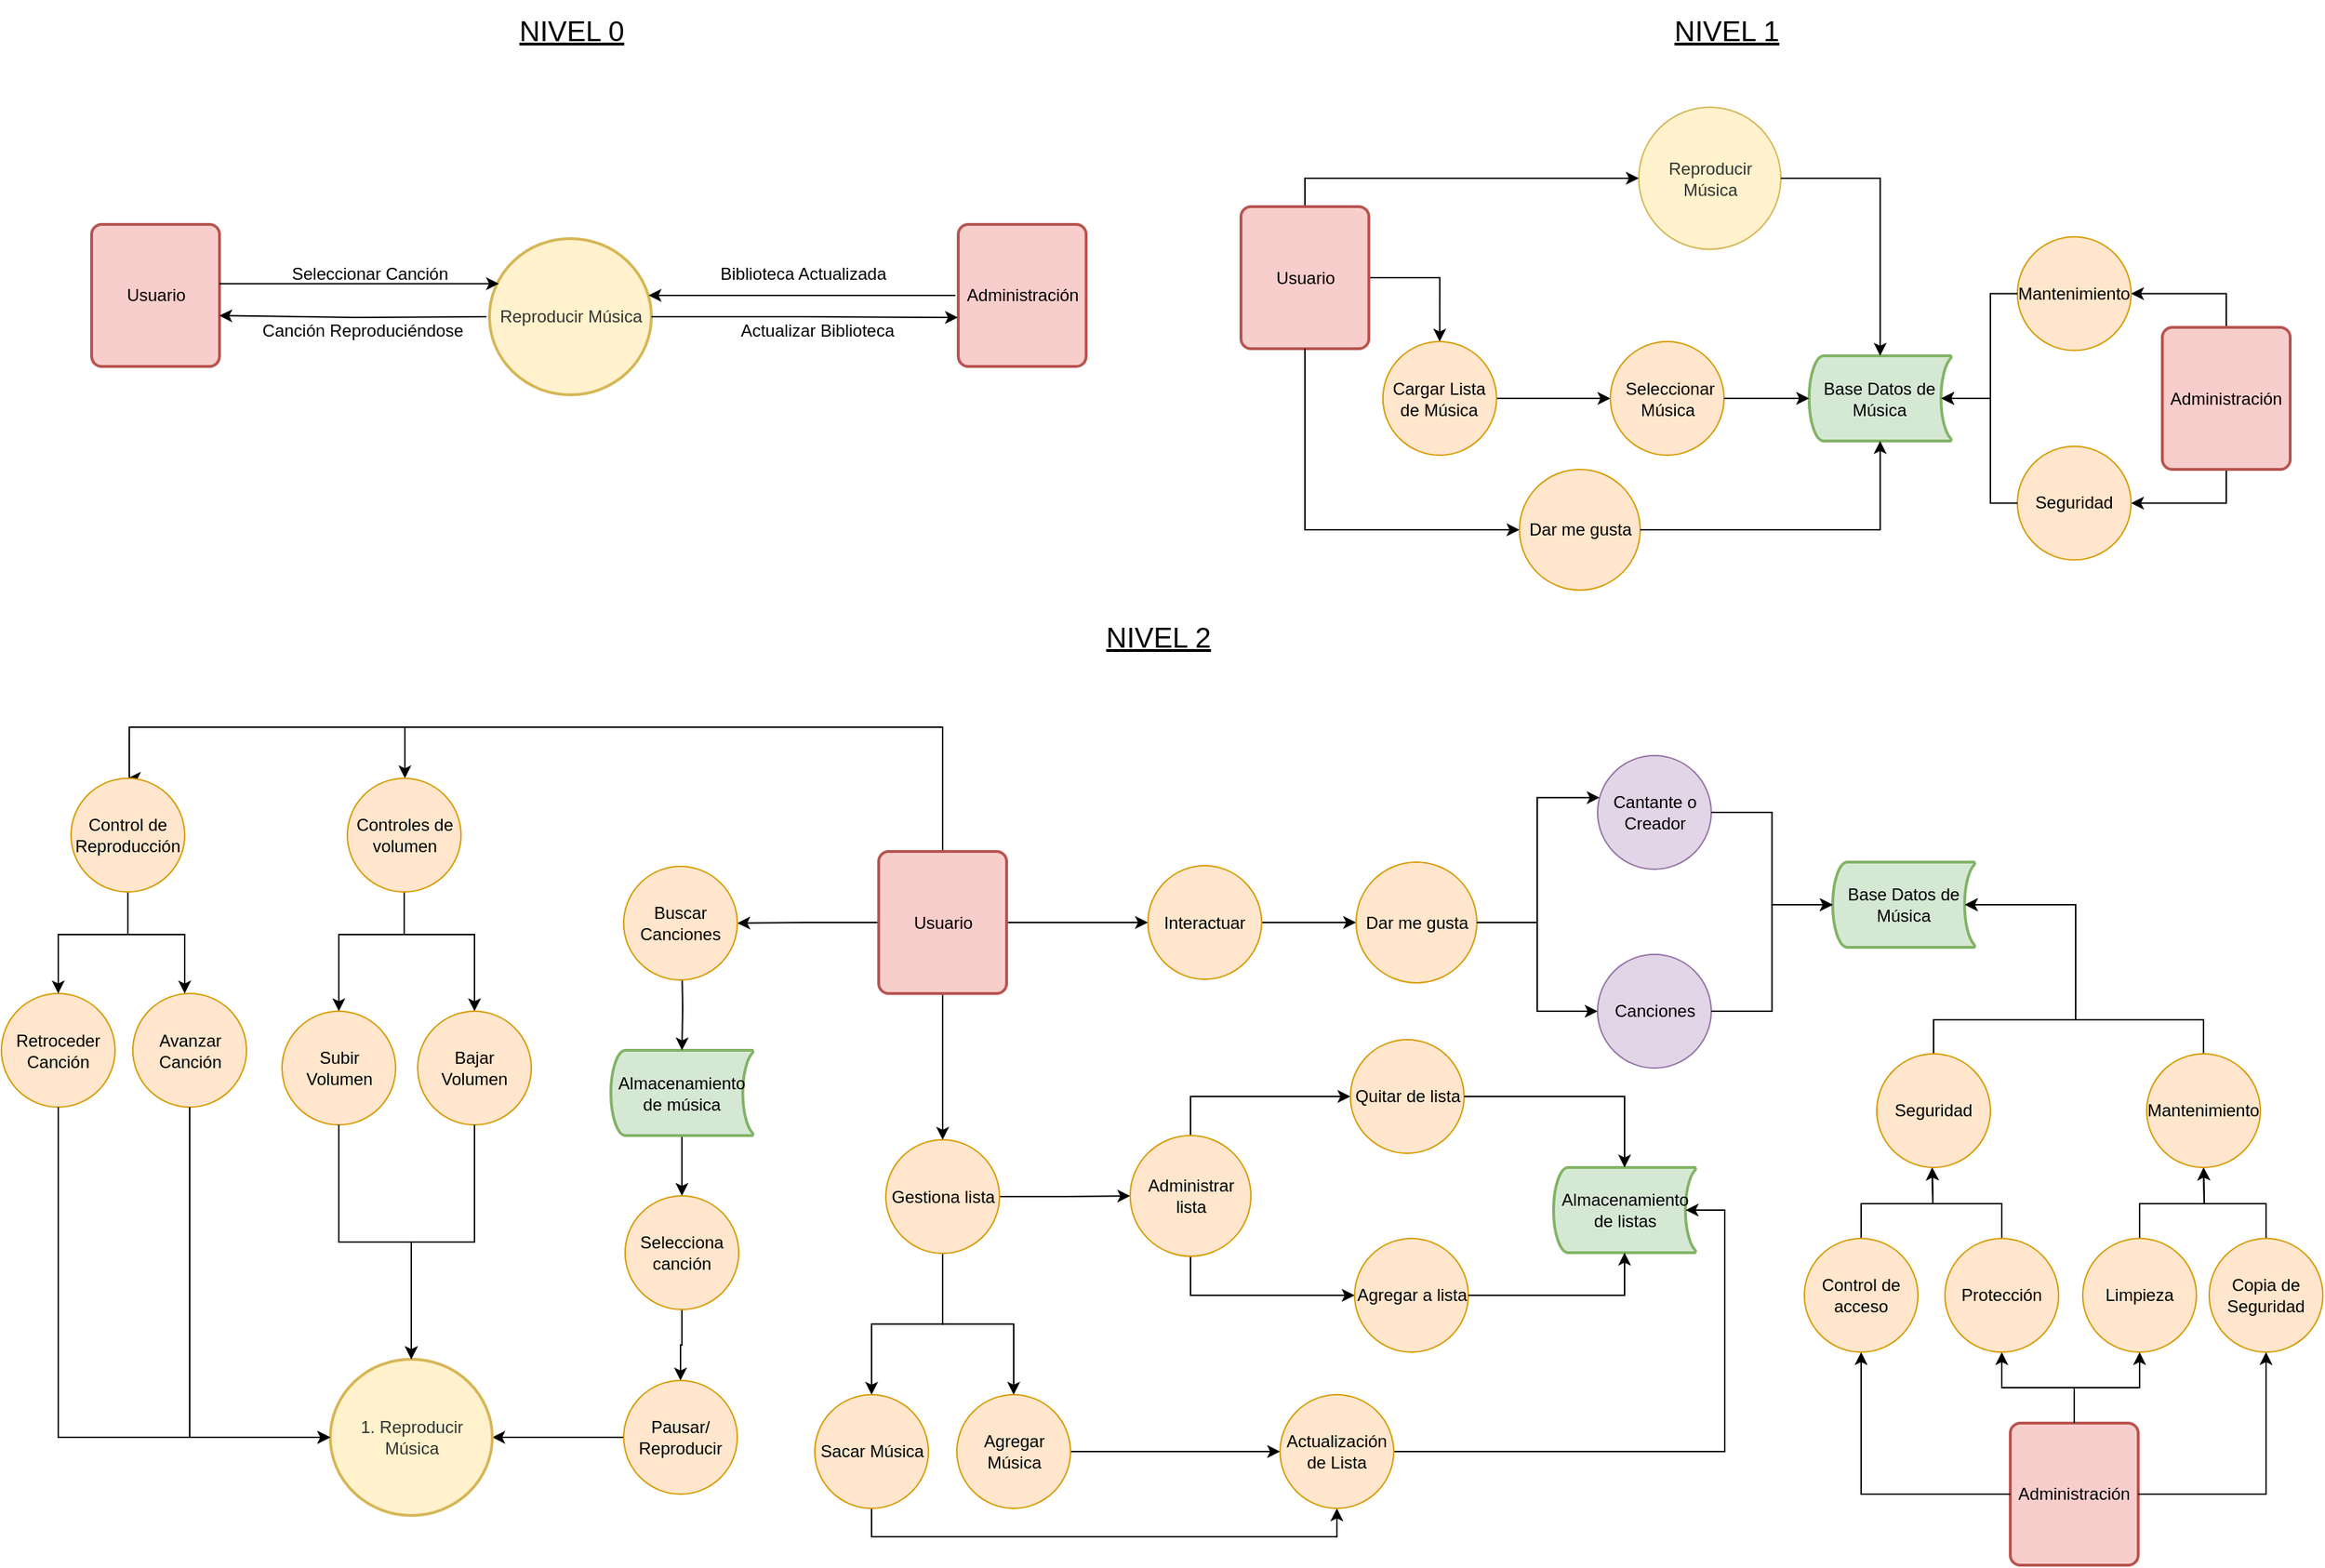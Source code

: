 <mxfile version="24.6.4" type="google">
  <diagram id="C5RBs43oDa-KdzZeNtuy" name="Page-1">
    <mxGraphModel grid="1" page="1" gridSize="10" guides="1" tooltips="1" connect="1" arrows="1" fold="1" pageScale="1" pageWidth="827" pageHeight="1169" math="0" shadow="0">
      <root>
        <mxCell id="WIyWlLk6GJQsqaUBKTNV-0" />
        <mxCell id="WIyWlLk6GJQsqaUBKTNV-1" parent="WIyWlLk6GJQsqaUBKTNV-0" />
        <mxCell id="4eAJY926g-oAB8Tobn07-0" value="Usuario" style="rounded=1;whiteSpace=wrap;html=1;absoluteArcSize=1;arcSize=14;strokeWidth=2;fillColor=#f8cecc;strokeColor=#b85450;" vertex="1" parent="WIyWlLk6GJQsqaUBKTNV-1">
          <mxGeometry x="83.5" y="170" width="90" height="100" as="geometry" />
        </mxCell>
        <mxCell id="4eAJY926g-oAB8Tobn07-1" value="&lt;span data-lucid-content=&quot;{&amp;quot;t&amp;quot;:&amp;quot;Reproducir Música&amp;quot;,&amp;quot;m&amp;quot;:[{&amp;quot;s&amp;quot;:0,&amp;quot;n&amp;quot;:&amp;quot;c&amp;quot;,&amp;quot;v&amp;quot;:&amp;quot;#333333ff&amp;quot;,&amp;quot;e&amp;quot;:17}]}&quot; data-lucid-type=&quot;application/vnd.lucid.text&quot;&gt;&lt;span style=&quot;color:#333333;&quot;&gt;Reproducir Música&lt;/span&gt;&lt;/span&gt;" style="strokeWidth=2;html=1;shape=mxgraph.flowchart.start_2;whiteSpace=wrap;fillColor=#fff2cc;strokeColor=#d6b656;" vertex="1" parent="WIyWlLk6GJQsqaUBKTNV-1">
          <mxGeometry x="363.5" y="180" width="114" height="110" as="geometry" />
        </mxCell>
        <mxCell id="4eAJY926g-oAB8Tobn07-2" value="Administración" style="rounded=1;whiteSpace=wrap;html=1;absoluteArcSize=1;arcSize=14;strokeWidth=2;fillColor=#f8cecc;strokeColor=#b85450;" vertex="1" parent="WIyWlLk6GJQsqaUBKTNV-1">
          <mxGeometry x="693.5" y="170" width="90" height="100" as="geometry" />
        </mxCell>
        <mxCell id="4eAJY926g-oAB8Tobn07-8" value="&lt;span data-lucid-content=&quot;{&amp;quot;t&amp;quot;:&amp;quot;Seleccionar Canción&amp;quot;,&amp;quot;m&amp;quot;:[]}&quot; data-lucid-type=&quot;application/vnd.lucid.text&quot;&gt;Seleccionar Canción&lt;/span&gt;" style="text;html=1;align=center;verticalAlign=middle;resizable=0;points=[];autosize=1;strokeColor=none;fillColor=none;" vertex="1" parent="WIyWlLk6GJQsqaUBKTNV-1">
          <mxGeometry x="213.5" y="190" width="130" height="30" as="geometry" />
        </mxCell>
        <mxCell id="4eAJY926g-oAB8Tobn07-10" value="&lt;span data-lucid-content=&quot;{&amp;quot;t&amp;quot;:&amp;quot;Biblioteca Actualizada&amp;quot;,&amp;quot;m&amp;quot;:[{&amp;quot;s&amp;quot;:0,&amp;quot;n&amp;quot;:&amp;quot;a&amp;quot;,&amp;quot;v&amp;quot;:&amp;quot;center&amp;quot;},{&amp;quot;s&amp;quot;:0,&amp;quot;n&amp;quot;:&amp;quot;c&amp;quot;,&amp;quot;v&amp;quot;:&amp;quot;000000&amp;quot;,&amp;quot;e&amp;quot;:22}]}&quot; data-lucid-type=&quot;application/vnd.lucid.text&quot;&gt;Biblioteca Actualizada&lt;/span&gt;" style="text;html=1;align=center;verticalAlign=middle;resizable=0;points=[];autosize=1;strokeColor=none;fillColor=none;" vertex="1" parent="WIyWlLk6GJQsqaUBKTNV-1">
          <mxGeometry x="513.5" y="190" width="140" height="30" as="geometry" />
        </mxCell>
        <mxCell id="4eAJY926g-oAB8Tobn07-12" value="&lt;span data-lucid-content=&quot;{&amp;quot;t&amp;quot;:&amp;quot;Actualizar Biblioteca&amp;quot;,&amp;quot;m&amp;quot;:[{&amp;quot;s&amp;quot;:0,&amp;quot;n&amp;quot;:&amp;quot;a&amp;quot;,&amp;quot;v&amp;quot;:&amp;quot;center&amp;quot;},{&amp;quot;s&amp;quot;:0,&amp;quot;n&amp;quot;:&amp;quot;c&amp;quot;,&amp;quot;v&amp;quot;:&amp;quot;000000&amp;quot;,&amp;quot;e&amp;quot;:21}]}&quot; data-lucid-type=&quot;application/vnd.lucid.text&quot;&gt;Actualizar Biblioteca&lt;/span&gt;" style="text;html=1;align=center;verticalAlign=middle;resizable=0;points=[];autosize=1;strokeColor=none;fillColor=none;" vertex="1" parent="WIyWlLk6GJQsqaUBKTNV-1">
          <mxGeometry x="528.5" y="230" width="130" height="30" as="geometry" />
        </mxCell>
        <mxCell id="4eAJY926g-oAB8Tobn07-13" value="&lt;font style=&quot;font-size: 20px;&quot;&gt;&lt;u&gt;NIVEL 0&lt;/u&gt;&lt;/font&gt;" style="text;html=1;align=center;verticalAlign=middle;resizable=0;points=[];autosize=1;strokeColor=none;fillColor=none;" vertex="1" parent="WIyWlLk6GJQsqaUBKTNV-1">
          <mxGeometry x="370.5" y="12.5" width="100" height="40" as="geometry" />
        </mxCell>
        <mxCell id="SX-iSWf-cakYvIQE1UyE-1" value="&lt;font style=&quot;font-size: 20px;&quot;&gt;&lt;u&gt;NIVEL 1&lt;/u&gt;&lt;/font&gt;" style="text;html=1;align=center;verticalAlign=middle;resizable=0;points=[];autosize=1;strokeColor=none;fillColor=none;" vertex="1" parent="WIyWlLk6GJQsqaUBKTNV-1">
          <mxGeometry x="1184.39" y="12.5" width="100" height="40" as="geometry" />
        </mxCell>
        <mxCell id="SX-iSWf-cakYvIQE1UyE-2" value="&lt;span style=&quot;color: rgb(51, 51, 51);&quot;&gt;Reproducir Música&lt;/span&gt;" style="ellipse;whiteSpace=wrap;html=1;aspect=fixed;fillColor=#fff2cc;strokeColor=#d6b656;" vertex="1" parent="WIyWlLk6GJQsqaUBKTNV-1">
          <mxGeometry x="1172.5" y="87.5" width="100" height="100" as="geometry" />
        </mxCell>
        <mxCell id="SX-iSWf-cakYvIQE1UyE-4" style="edgeStyle=orthogonalEdgeStyle;rounded=0;orthogonalLoop=1;jettySize=auto;html=1;entryX=1;entryY=0.3;entryDx=0;entryDy=0;entryPerimeter=0;" edge="1" parent="WIyWlLk6GJQsqaUBKTNV-1">
          <mxGeometry relative="1" as="geometry">
            <mxPoint x="691.5" y="220" as="sourcePoint" />
            <mxPoint x="475.5" y="220" as="targetPoint" />
          </mxGeometry>
        </mxCell>
        <mxCell id="SX-iSWf-cakYvIQE1UyE-5" style="edgeStyle=orthogonalEdgeStyle;rounded=0;orthogonalLoop=1;jettySize=auto;html=1;entryX=0.01;entryY=0.3;entryDx=0;entryDy=0;entryPerimeter=0;exitX=1;exitY=0.417;exitDx=0;exitDy=0;exitPerimeter=0;" edge="1" parent="WIyWlLk6GJQsqaUBKTNV-1" source="4eAJY926g-oAB8Tobn07-0">
          <mxGeometry relative="1" as="geometry">
            <mxPoint x="173.5" y="210" as="sourcePoint" />
            <mxPoint x="370.19" y="211.71" as="targetPoint" />
            <Array as="points">
              <mxPoint x="223.5" y="212" />
              <mxPoint x="223.5" y="212" />
            </Array>
          </mxGeometry>
        </mxCell>
        <mxCell id="8bzN1x5BfxMrtp76kHzY-0" value="&lt;span data-lucid-content=&quot;{&amp;quot;t&amp;quot;:&amp;quot;Canción Reproduciéndose&amp;quot;,&amp;quot;m&amp;quot;:[{&amp;quot;s&amp;quot;:0,&amp;quot;n&amp;quot;:&amp;quot;a&amp;quot;,&amp;quot;v&amp;quot;:&amp;quot;center&amp;quot;}]}&quot; data-lucid-type=&quot;application/vnd.lucid.text&quot;&gt;Canción Reproduciéndose&lt;/span&gt;" style="text;html=1;align=center;verticalAlign=middle;resizable=0;points=[];autosize=1;strokeColor=none;fillColor=none;" vertex="1" parent="WIyWlLk6GJQsqaUBKTNV-1">
          <mxGeometry x="193.5" y="230" width="160" height="30" as="geometry" />
        </mxCell>
        <mxCell id="8bzN1x5BfxMrtp76kHzY-4" style="edgeStyle=orthogonalEdgeStyle;rounded=0;orthogonalLoop=1;jettySize=auto;html=1;exitX=0;exitY=0.5;exitDx=0;exitDy=0;exitPerimeter=0;entryX=1.021;entryY=0.642;entryDx=0;entryDy=0;entryPerimeter=0;" edge="1" parent="WIyWlLk6GJQsqaUBKTNV-1">
          <mxGeometry relative="1" as="geometry">
            <mxPoint x="361.5" y="235" as="sourcePoint" />
            <mxPoint x="173.39" y="234.2" as="targetPoint" />
          </mxGeometry>
        </mxCell>
        <mxCell id="8bzN1x5BfxMrtp76kHzY-5" style="edgeStyle=orthogonalEdgeStyle;rounded=0;orthogonalLoop=1;jettySize=auto;html=1;entryX=-0.003;entryY=0.655;entryDx=0;entryDy=0;entryPerimeter=0;" edge="1" parent="WIyWlLk6GJQsqaUBKTNV-1" source="4eAJY926g-oAB8Tobn07-1" target="4eAJY926g-oAB8Tobn07-2">
          <mxGeometry relative="1" as="geometry" />
        </mxCell>
        <mxCell id="gGVaDBBzfaJwsM8Clt2i-2" style="edgeStyle=orthogonalEdgeStyle;rounded=0;orthogonalLoop=1;jettySize=auto;html=1;entryX=0;entryY=0.5;entryDx=0;entryDy=0;exitX=0.5;exitY=0;exitDx=0;exitDy=0;" edge="1" parent="WIyWlLk6GJQsqaUBKTNV-1" source="gGVaDBBzfaJwsM8Clt2i-1" target="SX-iSWf-cakYvIQE1UyE-2">
          <mxGeometry relative="1" as="geometry" />
        </mxCell>
        <mxCell id="gGVaDBBzfaJwsM8Clt2i-4" style="edgeStyle=orthogonalEdgeStyle;rounded=0;orthogonalLoop=1;jettySize=auto;html=1;entryX=0.5;entryY=0;entryDx=0;entryDy=0;" edge="1" parent="WIyWlLk6GJQsqaUBKTNV-1" source="gGVaDBBzfaJwsM8Clt2i-1" target="gGVaDBBzfaJwsM8Clt2i-3">
          <mxGeometry relative="1" as="geometry" />
        </mxCell>
        <mxCell id="gGVaDBBzfaJwsM8Clt2i-1" value="Usuario" style="rounded=1;whiteSpace=wrap;html=1;absoluteArcSize=1;arcSize=14;strokeWidth=2;fillColor=#f8cecc;strokeColor=#b85450;" vertex="1" parent="WIyWlLk6GJQsqaUBKTNV-1">
          <mxGeometry x="892.5" y="157.5" width="90" height="100" as="geometry" />
        </mxCell>
        <mxCell id="gGVaDBBzfaJwsM8Clt2i-10" style="edgeStyle=orthogonalEdgeStyle;rounded=0;orthogonalLoop=1;jettySize=auto;html=1;entryX=0;entryY=0.5;entryDx=0;entryDy=0;exitX=1;exitY=0.5;exitDx=0;exitDy=0;" edge="1" parent="WIyWlLk6GJQsqaUBKTNV-1" source="gGVaDBBzfaJwsM8Clt2i-3" target="gGVaDBBzfaJwsM8Clt2i-8">
          <mxGeometry relative="1" as="geometry" />
        </mxCell>
        <mxCell id="gGVaDBBzfaJwsM8Clt2i-14" style="edgeStyle=orthogonalEdgeStyle;rounded=0;orthogonalLoop=1;jettySize=auto;html=1;entryX=0;entryY=0.5;entryDx=0;entryDy=0;exitX=0.5;exitY=1;exitDx=0;exitDy=0;" edge="1" parent="WIyWlLk6GJQsqaUBKTNV-1" source="gGVaDBBzfaJwsM8Clt2i-1" target="gGVaDBBzfaJwsM8Clt2i-11">
          <mxGeometry relative="1" as="geometry" />
        </mxCell>
        <mxCell id="gGVaDBBzfaJwsM8Clt2i-3" value="&lt;span data-lucid-content=&quot;{&amp;quot;t&amp;quot;:&amp;quot;Cargar Lista de Música&amp;quot;,&amp;quot;m&amp;quot;:[]}&quot; data-lucid-type=&quot;application/vnd.lucid.text&quot;&gt;Cargar Lista de Música&lt;/span&gt;" style="ellipse;whiteSpace=wrap;html=1;aspect=fixed;fillColor=#ffe6cc;strokeColor=#d79b00;" vertex="1" parent="WIyWlLk6GJQsqaUBKTNV-1">
          <mxGeometry x="992.39" y="252.5" width="80" height="80" as="geometry" />
        </mxCell>
        <mxCell id="gGVaDBBzfaJwsM8Clt2i-5" value="&lt;span data-lucid-content=&quot;{&amp;quot;t&amp;quot;:&amp;quot;Base Datos de Música&amp;quot;,&amp;quot;m&amp;quot;:[]}&quot; data-lucid-type=&quot;application/vnd.lucid.text&quot;&gt;Base Datos de Música&lt;/span&gt;" style="strokeWidth=2;html=1;shape=mxgraph.flowchart.stored_data;whiteSpace=wrap;fillColor=#d5e8d4;strokeColor=#82b366;" vertex="1" parent="WIyWlLk6GJQsqaUBKTNV-1">
          <mxGeometry x="1292.39" y="262.5" width="100" height="60" as="geometry" />
        </mxCell>
        <mxCell id="gGVaDBBzfaJwsM8Clt2i-6" style="edgeStyle=orthogonalEdgeStyle;rounded=0;orthogonalLoop=1;jettySize=auto;html=1;entryX=0.5;entryY=0;entryDx=0;entryDy=0;entryPerimeter=0;" edge="1" parent="WIyWlLk6GJQsqaUBKTNV-1" source="SX-iSWf-cakYvIQE1UyE-2" target="gGVaDBBzfaJwsM8Clt2i-5">
          <mxGeometry relative="1" as="geometry" />
        </mxCell>
        <mxCell id="gGVaDBBzfaJwsM8Clt2i-8" value="&lt;span data-lucid-content=&quot;{&amp;quot;t&amp;quot;:&amp;quot; Seleccionar Música&amp;quot;,&amp;quot;m&amp;quot;:[]}&quot; data-lucid-type=&quot;application/vnd.lucid.text&quot;&gt;&amp;nbsp;Seleccionar Música&lt;/span&gt;" style="ellipse;whiteSpace=wrap;html=1;aspect=fixed;fillColor=#ffe6cc;strokeColor=#d79b00;" vertex="1" parent="WIyWlLk6GJQsqaUBKTNV-1">
          <mxGeometry x="1152.5" y="252.5" width="80" height="80" as="geometry" />
        </mxCell>
        <mxCell id="gGVaDBBzfaJwsM8Clt2i-9" style="edgeStyle=orthogonalEdgeStyle;rounded=0;orthogonalLoop=1;jettySize=auto;html=1;entryX=0;entryY=0.5;entryDx=0;entryDy=0;entryPerimeter=0;" edge="1" parent="WIyWlLk6GJQsqaUBKTNV-1" source="gGVaDBBzfaJwsM8Clt2i-8" target="gGVaDBBzfaJwsM8Clt2i-5">
          <mxGeometry relative="1" as="geometry" />
        </mxCell>
        <mxCell id="gGVaDBBzfaJwsM8Clt2i-11" value="Dar me gusta" style="ellipse;whiteSpace=wrap;html=1;aspect=fixed;fillColor=#ffe6cc;strokeColor=#d79b00;" vertex="1" parent="WIyWlLk6GJQsqaUBKTNV-1">
          <mxGeometry x="1088.5" y="342.5" width="85" height="85" as="geometry" />
        </mxCell>
        <mxCell id="gGVaDBBzfaJwsM8Clt2i-15" style="edgeStyle=orthogonalEdgeStyle;rounded=0;orthogonalLoop=1;jettySize=auto;html=1;entryX=0.5;entryY=1;entryDx=0;entryDy=0;entryPerimeter=0;exitX=1;exitY=0.5;exitDx=0;exitDy=0;" edge="1" parent="WIyWlLk6GJQsqaUBKTNV-1" source="gGVaDBBzfaJwsM8Clt2i-11" target="gGVaDBBzfaJwsM8Clt2i-5">
          <mxGeometry relative="1" as="geometry">
            <Array as="points">
              <mxPoint x="1342.5" y="384.5" />
            </Array>
          </mxGeometry>
        </mxCell>
        <mxCell id="gGVaDBBzfaJwsM8Clt2i-16" value="&lt;font style=&quot;font-size: 20px;&quot;&gt;&lt;u&gt;NIVEL 2&lt;/u&gt;&lt;/font&gt;" style="text;html=1;align=center;verticalAlign=middle;resizable=0;points=[];autosize=1;strokeColor=none;fillColor=none;" vertex="1" parent="WIyWlLk6GJQsqaUBKTNV-1">
          <mxGeometry x="783.5" y="440" width="100" height="40" as="geometry" />
        </mxCell>
        <mxCell id="gGVaDBBzfaJwsM8Clt2i-28" style="edgeStyle=orthogonalEdgeStyle;rounded=0;orthogonalLoop=1;jettySize=auto;html=1;entryX=0;entryY=0.5;entryDx=0;entryDy=0;" edge="1" parent="WIyWlLk6GJQsqaUBKTNV-1" source="gGVaDBBzfaJwsM8Clt2i-17" target="calIWSVOQeKCaDhVgvb0-47">
          <mxGeometry relative="1" as="geometry">
            <mxPoint x="797" y="661.5" as="targetPoint" />
          </mxGeometry>
        </mxCell>
        <mxCell id="gGVaDBBzfaJwsM8Clt2i-36" style="edgeStyle=orthogonalEdgeStyle;rounded=0;orthogonalLoop=1;jettySize=auto;html=1;" edge="1" parent="WIyWlLk6GJQsqaUBKTNV-1" source="gGVaDBBzfaJwsM8Clt2i-17" target="calIWSVOQeKCaDhVgvb0-48">
          <mxGeometry relative="1" as="geometry">
            <mxPoint x="682.5" y="824" as="targetPoint" />
          </mxGeometry>
        </mxCell>
        <mxCell id="gkjyjGJy9C6fbTeettaW-104" style="edgeStyle=orthogonalEdgeStyle;rounded=0;orthogonalLoop=1;jettySize=auto;html=1;entryX=1;entryY=0.5;entryDx=0;entryDy=0;" edge="1" parent="WIyWlLk6GJQsqaUBKTNV-1" source="gGVaDBBzfaJwsM8Clt2i-17" target="calIWSVOQeKCaDhVgvb0-43">
          <mxGeometry relative="1" as="geometry">
            <mxPoint x="559" y="661.5" as="targetPoint" />
          </mxGeometry>
        </mxCell>
        <mxCell id="gkjyjGJy9C6fbTeettaW-146" style="edgeStyle=orthogonalEdgeStyle;rounded=0;orthogonalLoop=1;jettySize=auto;html=1;entryX=0.5;entryY=0;entryDx=0;entryDy=0;exitX=0.5;exitY=0;exitDx=0;exitDy=0;" edge="1" parent="WIyWlLk6GJQsqaUBKTNV-1" source="gGVaDBBzfaJwsM8Clt2i-17" target="calIWSVOQeKCaDhVgvb0-46">
          <mxGeometry relative="1" as="geometry">
            <mxPoint x="107.5" y="559.0" as="targetPoint" />
            <Array as="points">
              <mxPoint x="683" y="524" />
              <mxPoint x="110" y="524" />
            </Array>
          </mxGeometry>
        </mxCell>
        <mxCell id="gkjyjGJy9C6fbTeettaW-149" style="edgeStyle=orthogonalEdgeStyle;rounded=0;orthogonalLoop=1;jettySize=auto;html=1;entryX=0.5;entryY=0;entryDx=0;entryDy=0;exitX=0.5;exitY=0;exitDx=0;exitDy=0;" edge="1" parent="WIyWlLk6GJQsqaUBKTNV-1" source="gGVaDBBzfaJwsM8Clt2i-17" target="calIWSVOQeKCaDhVgvb0-45">
          <mxGeometry relative="1" as="geometry">
            <Array as="points">
              <mxPoint x="683" y="524" />
              <mxPoint x="304" y="524" />
              <mxPoint x="304" y="560" />
            </Array>
            <mxPoint x="299.0" y="559.0" as="targetPoint" />
          </mxGeometry>
        </mxCell>
        <mxCell id="gGVaDBBzfaJwsM8Clt2i-17" value="Usuario" style="rounded=1;whiteSpace=wrap;html=1;absoluteArcSize=1;arcSize=14;strokeWidth=2;fillColor=#f8cecc;strokeColor=#b85450;" vertex="1" parent="WIyWlLk6GJQsqaUBKTNV-1">
          <mxGeometry x="637.5" y="611.5" width="90" height="100" as="geometry" />
        </mxCell>
        <mxCell id="gGVaDBBzfaJwsM8Clt2i-27" style="edgeStyle=orthogonalEdgeStyle;rounded=0;orthogonalLoop=1;jettySize=auto;html=1;entryX=0;entryY=0.5;entryDx=0;entryDy=0;exitX=1;exitY=0.5;exitDx=0;exitDy=0;" edge="1" parent="WIyWlLk6GJQsqaUBKTNV-1" source="calIWSVOQeKCaDhVgvb0-47" target="gGVaDBBzfaJwsM8Clt2i-19">
          <mxGeometry relative="1" as="geometry">
            <mxPoint x="917" y="661.5" as="sourcePoint" />
          </mxGeometry>
        </mxCell>
        <mxCell id="gGVaDBBzfaJwsM8Clt2i-19" value="Dar me gusta" style="ellipse;whiteSpace=wrap;html=1;aspect=fixed;fillColor=#ffe6cc;strokeColor=#d79b00;" vertex="1" parent="WIyWlLk6GJQsqaUBKTNV-1">
          <mxGeometry x="973.5" y="619" width="85" height="85" as="geometry" />
        </mxCell>
        <mxCell id="gGVaDBBzfaJwsM8Clt2i-20" value="&lt;span data-lucid-content=&quot;{&amp;quot;t&amp;quot;:&amp;quot;Me gusta del usuario&amp;quot;,&amp;quot;m&amp;quot;:[]}&quot; data-lucid-type=&quot;application/vnd.lucid.text&quot;&gt;Cantante o Creador&lt;/span&gt;" style="ellipse;whiteSpace=wrap;html=1;aspect=fixed;fillColor=#e1d5e7;strokeColor=#9673a6;" vertex="1" parent="WIyWlLk6GJQsqaUBKTNV-1">
          <mxGeometry x="1143.5" y="544" width="80" height="80" as="geometry" />
        </mxCell>
        <mxCell id="gGVaDBBzfaJwsM8Clt2i-21" value="Canciones" style="ellipse;whiteSpace=wrap;html=1;aspect=fixed;fillColor=#e1d5e7;strokeColor=#9673a6;" vertex="1" parent="WIyWlLk6GJQsqaUBKTNV-1">
          <mxGeometry x="1143.5" y="684" width="80" height="80" as="geometry" />
        </mxCell>
        <mxCell id="calIWSVOQeKCaDhVgvb0-18" style="edgeStyle=orthogonalEdgeStyle;rounded=0;orthogonalLoop=1;jettySize=auto;html=1;entryX=0.93;entryY=0.5;entryDx=0;entryDy=0;entryPerimeter=0;exitX=0.5;exitY=0;exitDx=0;exitDy=0;" edge="1" parent="WIyWlLk6GJQsqaUBKTNV-1" source="calIWSVOQeKCaDhVgvb0-40" target="gGVaDBBzfaJwsM8Clt2i-22">
          <mxGeometry relative="1" as="geometry">
            <mxPoint x="1380" y="750" as="sourcePoint" />
            <mxPoint x="1420" y="649" as="targetPoint" />
            <Array as="points">
              <mxPoint x="1380" y="730" />
              <mxPoint x="1480" y="730" />
              <mxPoint x="1480" y="649" />
            </Array>
          </mxGeometry>
        </mxCell>
        <mxCell id="gGVaDBBzfaJwsM8Clt2i-22" value="&lt;span data-lucid-content=&quot;{&amp;quot;t&amp;quot;:&amp;quot;Base Datos de Música&amp;quot;,&amp;quot;m&amp;quot;:[]}&quot; data-lucid-type=&quot;application/vnd.lucid.text&quot;&gt;Base Datos de Música&lt;/span&gt;" style="strokeWidth=2;html=1;shape=mxgraph.flowchart.stored_data;whiteSpace=wrap;fillColor=#d5e8d4;strokeColor=#82b366;" vertex="1" parent="WIyWlLk6GJQsqaUBKTNV-1">
          <mxGeometry x="1309" y="619" width="100" height="60" as="geometry" />
        </mxCell>
        <mxCell id="gGVaDBBzfaJwsM8Clt2i-23" style="edgeStyle=orthogonalEdgeStyle;rounded=0;orthogonalLoop=1;jettySize=auto;html=1;entryX=0.018;entryY=0.37;entryDx=0;entryDy=0;entryPerimeter=0;" edge="1" parent="WIyWlLk6GJQsqaUBKTNV-1" source="gGVaDBBzfaJwsM8Clt2i-19" target="gGVaDBBzfaJwsM8Clt2i-20">
          <mxGeometry relative="1" as="geometry" />
        </mxCell>
        <mxCell id="gGVaDBBzfaJwsM8Clt2i-24" style="edgeStyle=orthogonalEdgeStyle;rounded=0;orthogonalLoop=1;jettySize=auto;html=1;entryX=0;entryY=0.5;entryDx=0;entryDy=0;" edge="1" parent="WIyWlLk6GJQsqaUBKTNV-1" source="gGVaDBBzfaJwsM8Clt2i-19" target="gGVaDBBzfaJwsM8Clt2i-21">
          <mxGeometry relative="1" as="geometry" />
        </mxCell>
        <mxCell id="gGVaDBBzfaJwsM8Clt2i-25" style="edgeStyle=orthogonalEdgeStyle;rounded=0;orthogonalLoop=1;jettySize=auto;html=1;entryX=0;entryY=0.5;entryDx=0;entryDy=0;entryPerimeter=0;" edge="1" parent="WIyWlLk6GJQsqaUBKTNV-1" source="gGVaDBBzfaJwsM8Clt2i-20" target="gGVaDBBzfaJwsM8Clt2i-22">
          <mxGeometry relative="1" as="geometry" />
        </mxCell>
        <mxCell id="gkjyjGJy9C6fbTeettaW-107" style="edgeStyle=orthogonalEdgeStyle;rounded=0;orthogonalLoop=1;jettySize=auto;html=1;entryX=0.5;entryY=0;entryDx=0;entryDy=0;" edge="1" parent="WIyWlLk6GJQsqaUBKTNV-1" source="gGVaDBBzfaJwsM8Clt2i-33" target="gkjyjGJy9C6fbTeettaW-105">
          <mxGeometry relative="1" as="geometry" />
        </mxCell>
        <UserObject label="&lt;span data-lucid-content=&quot;{&amp;quot;t&amp;quot;:&amp;quot;Almacenamiento de música&amp;quot;,&amp;quot;m&amp;quot;:[]}&quot; data-lucid-type=&quot;application/vnd.lucid.text&quot;&gt;&lt;span&gt;Almacenamiento de música&lt;/span&gt;&lt;/span&gt;" link="&#xa;&lt;span data-lucid-content=&quot;{&amp;quot;t&amp;quot;:&amp;quot;Almacenamiento de música&amp;quot;,&amp;quot;m&amp;quot;:[]}&quot; data-lucid-type=&quot;application/vnd.lucid.text&quot;&gt;&lt;span&gt;Almacenamiento de música&lt;/span&gt;&lt;/span&gt;&#xa;&#xa;" id="gGVaDBBzfaJwsM8Clt2i-33">
          <mxCell style="strokeWidth=2;html=1;shape=mxgraph.flowchart.stored_data;whiteSpace=wrap;fillColor=#d5e8d4;strokeColor=#82b366;" vertex="1" parent="WIyWlLk6GJQsqaUBKTNV-1">
            <mxGeometry x="449" y="751.5" width="100" height="60" as="geometry" />
          </mxCell>
        </UserObject>
        <mxCell id="gkjyjGJy9C6fbTeettaW-1" style="edgeStyle=orthogonalEdgeStyle;rounded=0;orthogonalLoop=1;jettySize=auto;html=1;entryX=0;entryY=0.5;entryDx=0;entryDy=0;exitX=1;exitY=0.5;exitDx=0;exitDy=0;" edge="1" parent="WIyWlLk6GJQsqaUBKTNV-1" source="calIWSVOQeKCaDhVgvb0-48" target="gkjyjGJy9C6fbTeettaW-0">
          <mxGeometry relative="1" as="geometry">
            <mxPoint x="743" y="854" as="sourcePoint" />
          </mxGeometry>
        </mxCell>
        <mxCell id="gkjyjGJy9C6fbTeettaW-41" style="edgeStyle=orthogonalEdgeStyle;rounded=0;orthogonalLoop=1;jettySize=auto;html=1;entryX=0.5;entryY=0;entryDx=0;entryDy=0;exitX=0.5;exitY=1;exitDx=0;exitDy=0;" edge="1" parent="WIyWlLk6GJQsqaUBKTNV-1" source="calIWSVOQeKCaDhVgvb0-48" target="gkjyjGJy9C6fbTeettaW-40">
          <mxGeometry relative="1" as="geometry">
            <mxPoint x="682.5" y="884" as="sourcePoint" />
          </mxGeometry>
        </mxCell>
        <mxCell id="gkjyjGJy9C6fbTeettaW-42" style="edgeStyle=orthogonalEdgeStyle;rounded=0;orthogonalLoop=1;jettySize=auto;html=1;entryX=0.5;entryY=0;entryDx=0;entryDy=0;exitX=0.5;exitY=1;exitDx=0;exitDy=0;" edge="1" parent="WIyWlLk6GJQsqaUBKTNV-1" source="calIWSVOQeKCaDhVgvb0-48" target="gkjyjGJy9C6fbTeettaW-37">
          <mxGeometry relative="1" as="geometry">
            <mxPoint x="682.5" y="884" as="sourcePoint" />
          </mxGeometry>
        </mxCell>
        <mxCell id="gkjyjGJy9C6fbTeettaW-4" style="edgeStyle=orthogonalEdgeStyle;rounded=0;orthogonalLoop=1;jettySize=auto;html=1;exitX=0.5;exitY=0;exitDx=0;exitDy=0;" edge="1" parent="WIyWlLk6GJQsqaUBKTNV-1" source="gkjyjGJy9C6fbTeettaW-0" target="gkjyjGJy9C6fbTeettaW-2">
          <mxGeometry relative="1" as="geometry" />
        </mxCell>
        <mxCell id="gkjyjGJy9C6fbTeettaW-5" style="edgeStyle=orthogonalEdgeStyle;rounded=0;orthogonalLoop=1;jettySize=auto;html=1;entryX=0;entryY=0.5;entryDx=0;entryDy=0;exitX=0.5;exitY=1;exitDx=0;exitDy=0;" edge="1" parent="WIyWlLk6GJQsqaUBKTNV-1" source="gkjyjGJy9C6fbTeettaW-0" target="gkjyjGJy9C6fbTeettaW-3">
          <mxGeometry relative="1" as="geometry" />
        </mxCell>
        <mxCell id="gkjyjGJy9C6fbTeettaW-0" value="&lt;span data-lucid-content=&quot;{&amp;quot;t&amp;quot;:&amp;quot;Administrar lista&amp;quot;,&amp;quot;m&amp;quot;:[]}&quot; data-lucid-type=&quot;application/vnd.lucid.text&quot;&gt;Administrar lista&lt;/span&gt;" style="ellipse;whiteSpace=wrap;html=1;aspect=fixed;fillColor=#ffe6cc;strokeColor=#d79b00;" vertex="1" parent="WIyWlLk6GJQsqaUBKTNV-1">
          <mxGeometry x="814.5" y="811.5" width="85" height="85" as="geometry" />
        </mxCell>
        <mxCell id="gkjyjGJy9C6fbTeettaW-2" value="&lt;span data-lucid-content=&quot;{&amp;quot;t&amp;quot;:&amp;quot;Quitar de lista&amp;quot;,&amp;quot;m&amp;quot;:[]}&quot; data-lucid-type=&quot;application/vnd.lucid.text&quot;&gt;Quitar de lista&lt;/span&gt;" style="ellipse;whiteSpace=wrap;html=1;aspect=fixed;fillColor=#ffe6cc;strokeColor=#d79b00;" vertex="1" parent="WIyWlLk6GJQsqaUBKTNV-1">
          <mxGeometry x="969.5" y="744" width="80" height="80" as="geometry" />
        </mxCell>
        <mxCell id="gkjyjGJy9C6fbTeettaW-3" value="&lt;span data-lucid-content=&quot;{&amp;quot;t&amp;quot;:&amp;quot;Agregar a lista&amp;quot;,&amp;quot;m&amp;quot;:[]}&quot; data-lucid-type=&quot;application/vnd.lucid.text&quot;&gt;Agregar a lista&lt;/span&gt;" style="ellipse;whiteSpace=wrap;html=1;aspect=fixed;fillColor=#ffe6cc;strokeColor=#d79b00;" vertex="1" parent="WIyWlLk6GJQsqaUBKTNV-1">
          <mxGeometry x="972.5" y="884" width="80" height="80" as="geometry" />
        </mxCell>
        <mxCell id="gkjyjGJy9C6fbTeettaW-6" value="&lt;span data-lucid-content=&quot;{&amp;quot;t&amp;quot;:&amp;quot;Almacenamiento de listas&amp;quot;,&amp;quot;m&amp;quot;:[]}&quot; data-lucid-type=&quot;application/vnd.lucid.text&quot;&gt;Almacenamiento de listas&lt;/span&gt;" style="strokeWidth=2;html=1;shape=mxgraph.flowchart.stored_data;whiteSpace=wrap;fillColor=#d5e8d4;strokeColor=#82b366;" vertex="1" parent="WIyWlLk6GJQsqaUBKTNV-1">
          <mxGeometry x="1112.5" y="834" width="100" height="60" as="geometry" />
        </mxCell>
        <mxCell id="gkjyjGJy9C6fbTeettaW-7" style="edgeStyle=orthogonalEdgeStyle;rounded=0;orthogonalLoop=1;jettySize=auto;html=1;entryX=0.5;entryY=0;entryDx=0;entryDy=0;entryPerimeter=0;" edge="1" parent="WIyWlLk6GJQsqaUBKTNV-1" source="gkjyjGJy9C6fbTeettaW-2" target="gkjyjGJy9C6fbTeettaW-6">
          <mxGeometry relative="1" as="geometry" />
        </mxCell>
        <mxCell id="gkjyjGJy9C6fbTeettaW-8" style="edgeStyle=orthogonalEdgeStyle;rounded=0;orthogonalLoop=1;jettySize=auto;html=1;entryX=0.5;entryY=1;entryDx=0;entryDy=0;entryPerimeter=0;" edge="1" parent="WIyWlLk6GJQsqaUBKTNV-1" source="gkjyjGJy9C6fbTeettaW-3" target="gkjyjGJy9C6fbTeettaW-6">
          <mxGeometry relative="1" as="geometry" />
        </mxCell>
        <mxCell id="gkjyjGJy9C6fbTeettaW-43" style="edgeStyle=orthogonalEdgeStyle;rounded=0;orthogonalLoop=1;jettySize=auto;html=1;entryX=0;entryY=0.5;entryDx=0;entryDy=0;exitX=1;exitY=0.5;exitDx=0;exitDy=0;" edge="1" parent="WIyWlLk6GJQsqaUBKTNV-1" source="gkjyjGJy9C6fbTeettaW-37" target="calIWSVOQeKCaDhVgvb0-49">
          <mxGeometry relative="1" as="geometry">
            <mxPoint x="898.5" y="1034" as="targetPoint" />
          </mxGeometry>
        </mxCell>
        <mxCell id="gkjyjGJy9C6fbTeettaW-37" value="&lt;span data-lucid-content=&quot;{&amp;quot;t&amp;quot;:&amp;quot;Agregar Música&amp;quot;,&amp;quot;m&amp;quot;:[]}&quot; data-lucid-type=&quot;application/vnd.lucid.text&quot;&gt;Agregar Música&lt;/span&gt;" style="ellipse;whiteSpace=wrap;html=1;aspect=fixed;fillColor=#ffe6cc;strokeColor=#d79b00;" vertex="1" parent="WIyWlLk6GJQsqaUBKTNV-1">
          <mxGeometry x="692.5" y="994" width="80" height="80" as="geometry" />
        </mxCell>
        <mxCell id="gkjyjGJy9C6fbTeettaW-44" style="edgeStyle=orthogonalEdgeStyle;rounded=0;orthogonalLoop=1;jettySize=auto;html=1;entryX=0.5;entryY=1;entryDx=0;entryDy=0;exitX=0.5;exitY=1;exitDx=0;exitDy=0;" edge="1" parent="WIyWlLk6GJQsqaUBKTNV-1" source="gkjyjGJy9C6fbTeettaW-40" target="calIWSVOQeKCaDhVgvb0-49">
          <mxGeometry relative="1" as="geometry">
            <mxPoint x="958.5" y="1064" as="targetPoint" />
          </mxGeometry>
        </mxCell>
        <mxCell id="gkjyjGJy9C6fbTeettaW-40" value="&lt;span data-lucid-content=&quot;{&amp;quot;t&amp;quot;:&amp;quot;Sacar Música&amp;quot;,&amp;quot;m&amp;quot;:[]}&quot; data-lucid-type=&quot;application/vnd.lucid.text&quot;&gt;Sacar Música&lt;/span&gt;" style="ellipse;whiteSpace=wrap;html=1;aspect=fixed;fillColor=#ffe6cc;strokeColor=#d79b00;" vertex="1" parent="WIyWlLk6GJQsqaUBKTNV-1">
          <mxGeometry x="592.5" y="994" width="80" height="80" as="geometry" />
        </mxCell>
        <mxCell id="gkjyjGJy9C6fbTeettaW-45" style="edgeStyle=orthogonalEdgeStyle;rounded=0;orthogonalLoop=1;jettySize=auto;html=1;entryX=0.93;entryY=0.5;entryDx=0;entryDy=0;entryPerimeter=0;exitX=1;exitY=0.5;exitDx=0;exitDy=0;" edge="1" parent="WIyWlLk6GJQsqaUBKTNV-1" source="calIWSVOQeKCaDhVgvb0-49" target="gkjyjGJy9C6fbTeettaW-6">
          <mxGeometry relative="1" as="geometry">
            <Array as="points">
              <mxPoint x="1233" y="1034" />
              <mxPoint x="1233" y="864" />
            </Array>
            <mxPoint x="1018.5" y="1034" as="sourcePoint" />
          </mxGeometry>
        </mxCell>
        <mxCell id="gkjyjGJy9C6fbTeettaW-54" style="edgeStyle=orthogonalEdgeStyle;rounded=0;orthogonalLoop=1;jettySize=auto;html=1;entryX=0;entryY=0.5;entryDx=0;entryDy=0;entryPerimeter=0;" edge="1" parent="WIyWlLk6GJQsqaUBKTNV-1" source="gGVaDBBzfaJwsM8Clt2i-21" target="gGVaDBBzfaJwsM8Clt2i-22">
          <mxGeometry relative="1" as="geometry" />
        </mxCell>
        <mxCell id="gkjyjGJy9C6fbTeettaW-116" style="edgeStyle=orthogonalEdgeStyle;rounded=0;orthogonalLoop=1;jettySize=auto;html=1;entryX=0.5;entryY=0;entryDx=0;entryDy=0;" edge="1" parent="WIyWlLk6GJQsqaUBKTNV-1" source="gkjyjGJy9C6fbTeettaW-105" target="gkjyjGJy9C6fbTeettaW-114">
          <mxGeometry relative="1" as="geometry" />
        </mxCell>
        <mxCell id="gkjyjGJy9C6fbTeettaW-105" value="&lt;span style=&quot;text-wrap: nowrap; color: rgba(0, 0, 0, 0); font-family: monospace; font-size: 0px; text-align: start;&quot;&gt;%3CmxGraphModel%3E%3Croot%3E%3CmxCell%20id%3D%220%22%2F%3E%3CmxCell%20id%3D%221%22%20parent%3D%220%22%2F%3E%3CmxCell%20id%3D%222%22%20value%3D%22%26lt%3Bspan%20data-lucid-content%3D%26quot%3B%7B%26amp%3Bquot%3Bt%26amp%3Bquot%3B%3A%26amp%3Bquot%3BMe%20gusta%20del%20usuario%26amp%3Bquot%3B%2C%26amp%3Bquot%3Bm%26amp%3Bquot%3B%3A%5B%5D%7D%26quot%3B%20data-lucid-type%3D%26quot%3Bapplication%2Fvnd.lucid.text%26quot%3B%26gt%3BInteractuar%26lt%3B%2Fspan%26gt%3B%22%20style%3D%22rounded%3D1%3BwhiteSpace%3Dwrap%3Bhtml%3D1%3BfillColor%3D%23dae8fc%3BstrokeColor%3D%236c8ebf%3B%22%20vertex%3D%221%22%20parent%3D%221%22%3E%3CmxGeometry%20x%3D%22197%22%20y%3D%221097.5%22%20width%3D%22120%22%20height%3D%2260%22%20as%3D%22geometry%22%2F%3E%3C%2FmxCell%3E%3C%2Froot%3E%3C%2FmxGraphModel%3E&lt;/span&gt;&lt;span data-lucid-content=&quot;{&amp;quot;t&amp;quot;:&amp;quot;Selecciona canción&amp;quot;,&amp;quot;m&amp;quot;:[]}&quot; data-lucid-type=&quot;application/vnd.lucid.text&quot;&gt;Selecciona canción&lt;/span&gt;" style="ellipse;whiteSpace=wrap;html=1;aspect=fixed;fillColor=#ffe6cc;strokeColor=#d79b00;" vertex="1" parent="WIyWlLk6GJQsqaUBKTNV-1">
          <mxGeometry x="459" y="854" width="80" height="80" as="geometry" />
        </mxCell>
        <mxCell id="gkjyjGJy9C6fbTeettaW-106" style="edgeStyle=orthogonalEdgeStyle;rounded=0;orthogonalLoop=1;jettySize=auto;html=1;entryX=0.5;entryY=0;entryDx=0;entryDy=0;entryPerimeter=0;" edge="1" parent="WIyWlLk6GJQsqaUBKTNV-1" target="gGVaDBBzfaJwsM8Clt2i-33">
          <mxGeometry relative="1" as="geometry">
            <mxPoint x="499" y="691.5" as="sourcePoint" />
          </mxGeometry>
        </mxCell>
        <mxCell id="gkjyjGJy9C6fbTeettaW-154" style="edgeStyle=orthogonalEdgeStyle;rounded=0;orthogonalLoop=1;jettySize=auto;html=1;" edge="1" parent="WIyWlLk6GJQsqaUBKTNV-1" source="gkjyjGJy9C6fbTeettaW-114" target="gkjyjGJy9C6fbTeettaW-152">
          <mxGeometry relative="1" as="geometry" />
        </mxCell>
        <mxCell id="gkjyjGJy9C6fbTeettaW-114" value="&lt;span data-lucid-content=&quot;{&amp;quot;t&amp;quot;:&amp;quot;Pausar/Reproducir&amp;quot;,&amp;quot;m&amp;quot;:[]}&quot; data-lucid-type=&quot;application/vnd.lucid.text&quot;&gt;Pausar/&lt;/span&gt;&lt;div&gt;&lt;span data-lucid-content=&quot;{&amp;quot;t&amp;quot;:&amp;quot;Pausar/Reproducir&amp;quot;,&amp;quot;m&amp;quot;:[]}&quot; data-lucid-type=&quot;application/vnd.lucid.text&quot;&gt;Reproducir&lt;/span&gt;&lt;/div&gt;" style="ellipse;whiteSpace=wrap;html=1;fillColor=#ffe6cc;strokeColor=#d79b00;" vertex="1" parent="WIyWlLk6GJQsqaUBKTNV-1">
          <mxGeometry x="458" y="984" width="80" height="80" as="geometry" />
        </mxCell>
        <mxCell id="gkjyjGJy9C6fbTeettaW-117" value="&lt;span data-lucid-content=&quot;{&amp;quot;t&amp;quot;:&amp;quot;Retroceder Canción&amp;quot;,&amp;quot;m&amp;quot;:[]}&quot; data-lucid-type=&quot;application/vnd.lucid.text&quot;&gt;Retroceder Canción&lt;/span&gt;" style="ellipse;whiteSpace=wrap;html=1;aspect=fixed;fillColor=#ffe6cc;strokeColor=#d79b00;direction=south;" vertex="1" parent="WIyWlLk6GJQsqaUBKTNV-1">
          <mxGeometry x="20" y="711.5" width="80" height="80" as="geometry" />
        </mxCell>
        <mxCell id="gkjyjGJy9C6fbTeettaW-120" value="&lt;span data-lucid-content=&quot;{&amp;quot;t&amp;quot;:&amp;quot;Avanzar Canción&amp;quot;,&amp;quot;m&amp;quot;:[]}&quot; data-lucid-type=&quot;application/vnd.lucid.text&quot;&gt;Avanzar Canción&lt;/span&gt;" style="ellipse;whiteSpace=wrap;html=1;aspect=fixed;fillColor=#ffe6cc;strokeColor=#d79b00;" vertex="1" parent="WIyWlLk6GJQsqaUBKTNV-1">
          <mxGeometry x="112.5" y="711.5" width="80" height="80" as="geometry" />
        </mxCell>
        <mxCell id="gkjyjGJy9C6fbTeettaW-133" style="edgeStyle=orthogonalEdgeStyle;rounded=0;orthogonalLoop=1;jettySize=auto;html=1;entryX=0.5;entryY=0;entryDx=0;entryDy=0;exitX=0.5;exitY=1;exitDx=0;exitDy=0;" edge="1" parent="WIyWlLk6GJQsqaUBKTNV-1" source="calIWSVOQeKCaDhVgvb0-45" target="gkjyjGJy9C6fbTeettaW-129">
          <mxGeometry relative="1" as="geometry">
            <mxPoint x="299.0" y="619.0" as="sourcePoint" />
            <Array as="points">
              <mxPoint x="303" y="670" />
              <mxPoint x="257" y="670" />
            </Array>
          </mxGeometry>
        </mxCell>
        <mxCell id="gkjyjGJy9C6fbTeettaW-134" style="edgeStyle=orthogonalEdgeStyle;rounded=0;orthogonalLoop=1;jettySize=auto;html=1;entryX=0.5;entryY=0;entryDx=0;entryDy=0;exitX=0.5;exitY=1;exitDx=0;exitDy=0;" edge="1" parent="WIyWlLk6GJQsqaUBKTNV-1" source="calIWSVOQeKCaDhVgvb0-45" target="gkjyjGJy9C6fbTeettaW-130">
          <mxGeometry relative="1" as="geometry">
            <mxPoint x="299.0" y="619.0" as="sourcePoint" />
            <Array as="points">
              <mxPoint x="303" y="670" />
              <mxPoint x="353" y="670" />
            </Array>
          </mxGeometry>
        </mxCell>
        <mxCell id="gkjyjGJy9C6fbTeettaW-129" value="&lt;span data-lucid-content=&quot;{&amp;quot;t&amp;quot;:&amp;quot;Subir Volumen&amp;quot;,&amp;quot;m&amp;quot;:[]}&quot; data-lucid-type=&quot;application/vnd.lucid.text&quot;&gt;Subir Volumen&lt;/span&gt;" style="ellipse;whiteSpace=wrap;html=1;aspect=fixed;fillColor=#ffe6cc;strokeColor=#d79b00;" vertex="1" parent="WIyWlLk6GJQsqaUBKTNV-1">
          <mxGeometry x="217.5" y="724" width="80" height="80" as="geometry" />
        </mxCell>
        <mxCell id="gkjyjGJy9C6fbTeettaW-130" value="&lt;span data-lucid-content=&quot;{&amp;quot;t&amp;quot;:&amp;quot;Bajar Volumen&amp;quot;,&amp;quot;m&amp;quot;:[]}&quot; data-lucid-type=&quot;application/vnd.lucid.text&quot;&gt;Bajar Volumen&lt;/span&gt;" style="ellipse;whiteSpace=wrap;html=1;aspect=fixed;fillColor=#ffe6cc;strokeColor=#d79b00;" vertex="1" parent="WIyWlLk6GJQsqaUBKTNV-1">
          <mxGeometry x="313" y="724" width="80" height="80" as="geometry" />
        </mxCell>
        <mxCell id="gkjyjGJy9C6fbTeettaW-144" style="edgeStyle=orthogonalEdgeStyle;rounded=0;orthogonalLoop=1;jettySize=auto;html=1;entryX=0;entryY=0.5;entryDx=0;entryDy=0;exitX=0.5;exitY=1;exitDx=0;exitDy=0;" edge="1" parent="WIyWlLk6GJQsqaUBKTNV-1" source="calIWSVOQeKCaDhVgvb0-46" target="gkjyjGJy9C6fbTeettaW-117">
          <mxGeometry relative="1" as="geometry">
            <mxPoint x="107.5" y="619.0" as="sourcePoint" />
            <Array as="points">
              <mxPoint x="109" y="670" />
              <mxPoint x="60" y="670" />
            </Array>
          </mxGeometry>
        </mxCell>
        <mxCell id="gkjyjGJy9C6fbTeettaW-151" style="edgeStyle=orthogonalEdgeStyle;rounded=0;orthogonalLoop=1;jettySize=auto;html=1;entryX=0.5;entryY=0;entryDx=0;entryDy=0;exitX=0.5;exitY=1;exitDx=0;exitDy=0;" edge="1" parent="WIyWlLk6GJQsqaUBKTNV-1" source="calIWSVOQeKCaDhVgvb0-46">
          <mxGeometry relative="1" as="geometry">
            <mxPoint x="105.5" y="640" as="sourcePoint" />
            <mxPoint x="149" y="711.5" as="targetPoint" />
            <Array as="points">
              <mxPoint x="109" y="670" />
              <mxPoint x="149" y="670" />
            </Array>
          </mxGeometry>
        </mxCell>
        <mxCell id="gkjyjGJy9C6fbTeettaW-152" value="&lt;span data-lucid-content=&quot;{&amp;quot;t&amp;quot;:&amp;quot;Reproducir Música&amp;quot;,&amp;quot;m&amp;quot;:[{&amp;quot;s&amp;quot;:0,&amp;quot;n&amp;quot;:&amp;quot;c&amp;quot;,&amp;quot;v&amp;quot;:&amp;quot;#333333ff&amp;quot;,&amp;quot;e&amp;quot;:17}]}&quot; data-lucid-type=&quot;application/vnd.lucid.text&quot;&gt;&lt;span style=&quot;color:#333333;&quot;&gt;1. Reproducir Música&lt;/span&gt;&lt;/span&gt;" style="strokeWidth=2;html=1;shape=mxgraph.flowchart.start_2;whiteSpace=wrap;fillColor=#fff2cc;strokeColor=#d6b656;" vertex="1" parent="WIyWlLk6GJQsqaUBKTNV-1">
          <mxGeometry x="251.5" y="969" width="114" height="110" as="geometry" />
        </mxCell>
        <mxCell id="gkjyjGJy9C6fbTeettaW-155" style="edgeStyle=orthogonalEdgeStyle;rounded=0;orthogonalLoop=1;jettySize=auto;html=1;entryX=0.5;entryY=0;entryDx=0;entryDy=0;entryPerimeter=0;" edge="1" parent="WIyWlLk6GJQsqaUBKTNV-1" source="gkjyjGJy9C6fbTeettaW-129" target="gkjyjGJy9C6fbTeettaW-152">
          <mxGeometry relative="1" as="geometry" />
        </mxCell>
        <mxCell id="gkjyjGJy9C6fbTeettaW-156" style="edgeStyle=orthogonalEdgeStyle;rounded=0;orthogonalLoop=1;jettySize=auto;html=1;entryX=0.5;entryY=0;entryDx=0;entryDy=0;entryPerimeter=0;" edge="1" parent="WIyWlLk6GJQsqaUBKTNV-1" source="gkjyjGJy9C6fbTeettaW-130" target="gkjyjGJy9C6fbTeettaW-152">
          <mxGeometry relative="1" as="geometry" />
        </mxCell>
        <mxCell id="gkjyjGJy9C6fbTeettaW-158" style="edgeStyle=orthogonalEdgeStyle;rounded=0;orthogonalLoop=1;jettySize=auto;html=1;entryX=0;entryY=0.5;entryDx=0;entryDy=0;entryPerimeter=0;exitX=0.5;exitY=1;exitDx=0;exitDy=0;" edge="1" parent="WIyWlLk6GJQsqaUBKTNV-1" source="gkjyjGJy9C6fbTeettaW-120" target="gkjyjGJy9C6fbTeettaW-152">
          <mxGeometry relative="1" as="geometry" />
        </mxCell>
        <mxCell id="gkjyjGJy9C6fbTeettaW-159" style="edgeStyle=orthogonalEdgeStyle;rounded=0;orthogonalLoop=1;jettySize=auto;html=1;entryX=0;entryY=0.5;entryDx=0;entryDy=0;entryPerimeter=0;exitX=1;exitY=0.5;exitDx=0;exitDy=0;" edge="1" parent="WIyWlLk6GJQsqaUBKTNV-1" source="gkjyjGJy9C6fbTeettaW-117" target="gkjyjGJy9C6fbTeettaW-152">
          <mxGeometry relative="1" as="geometry" />
        </mxCell>
        <mxCell id="calIWSVOQeKCaDhVgvb0-0" value="Administración" style="rounded=1;whiteSpace=wrap;html=1;absoluteArcSize=1;arcSize=14;strokeWidth=2;fillColor=#f8cecc;strokeColor=#b85450;" vertex="1" parent="WIyWlLk6GJQsqaUBKTNV-1">
          <mxGeometry x="1434" y="1014" width="90" height="100" as="geometry" />
        </mxCell>
        <mxCell id="calIWSVOQeKCaDhVgvb0-32" style="edgeStyle=orthogonalEdgeStyle;rounded=0;orthogonalLoop=1;jettySize=auto;html=1;exitX=0.5;exitY=0;exitDx=0;exitDy=0;entryX=1;entryY=0.5;entryDx=0;entryDy=0;" edge="1" parent="WIyWlLk6GJQsqaUBKTNV-1" source="calIWSVOQeKCaDhVgvb0-1" target="calIWSVOQeKCaDhVgvb0-2">
          <mxGeometry relative="1" as="geometry" />
        </mxCell>
        <mxCell id="calIWSVOQeKCaDhVgvb0-33" style="edgeStyle=orthogonalEdgeStyle;rounded=0;orthogonalLoop=1;jettySize=auto;html=1;exitX=0.5;exitY=1;exitDx=0;exitDy=0;entryX=1;entryY=0.5;entryDx=0;entryDy=0;" edge="1" parent="WIyWlLk6GJQsqaUBKTNV-1" source="calIWSVOQeKCaDhVgvb0-1" target="calIWSVOQeKCaDhVgvb0-5">
          <mxGeometry relative="1" as="geometry" />
        </mxCell>
        <mxCell id="calIWSVOQeKCaDhVgvb0-1" value="Administración" style="rounded=1;whiteSpace=wrap;html=1;absoluteArcSize=1;arcSize=14;strokeWidth=2;fillColor=#f8cecc;strokeColor=#b85450;" vertex="1" parent="WIyWlLk6GJQsqaUBKTNV-1">
          <mxGeometry x="1541" y="242.5" width="90" height="100" as="geometry" />
        </mxCell>
        <mxCell id="calIWSVOQeKCaDhVgvb0-2" value="Mantenimiento" style="ellipse;whiteSpace=wrap;html=1;aspect=fixed;fillColor=#ffe6cc;strokeColor=#d79b00;" vertex="1" parent="WIyWlLk6GJQsqaUBKTNV-1">
          <mxGeometry x="1439.0" y="178.75" width="80" height="80" as="geometry" />
        </mxCell>
        <mxCell id="calIWSVOQeKCaDhVgvb0-5" value="Seguridad" style="ellipse;whiteSpace=wrap;html=1;aspect=fixed;fillColor=#ffe6cc;strokeColor=#d79b00;" vertex="1" parent="WIyWlLk6GJQsqaUBKTNV-1">
          <mxGeometry x="1439.0" y="326.25" width="80" height="80" as="geometry" />
        </mxCell>
        <mxCell id="calIWSVOQeKCaDhVgvb0-20" style="edgeStyle=orthogonalEdgeStyle;rounded=0;orthogonalLoop=1;jettySize=auto;html=1;exitX=0.5;exitY=0;exitDx=0;exitDy=0;" edge="1" parent="WIyWlLk6GJQsqaUBKTNV-1" source="calIWSVOQeKCaDhVgvb0-15">
          <mxGeometry relative="1" as="geometry">
            <mxPoint x="1379" y="834" as="targetPoint" />
          </mxGeometry>
        </mxCell>
        <mxCell id="calIWSVOQeKCaDhVgvb0-23" style="edgeStyle=orthogonalEdgeStyle;rounded=0;orthogonalLoop=1;jettySize=auto;html=1;exitX=0.5;exitY=0;exitDx=0;exitDy=0;" edge="1" parent="WIyWlLk6GJQsqaUBKTNV-1" source="calIWSVOQeKCaDhVgvb0-22">
          <mxGeometry relative="1" as="geometry">
            <mxPoint x="1379" y="834" as="targetPoint" />
          </mxGeometry>
        </mxCell>
        <mxCell id="calIWSVOQeKCaDhVgvb0-21" style="edgeStyle=orthogonalEdgeStyle;rounded=0;orthogonalLoop=1;jettySize=auto;html=1;exitX=0.5;exitY=0;exitDx=0;exitDy=0;" edge="1" parent="WIyWlLk6GJQsqaUBKTNV-1" source="calIWSVOQeKCaDhVgvb0-16">
          <mxGeometry relative="1" as="geometry">
            <mxPoint x="1570.034" y="834" as="targetPoint" />
          </mxGeometry>
        </mxCell>
        <mxCell id="calIWSVOQeKCaDhVgvb0-25" style="edgeStyle=orthogonalEdgeStyle;rounded=0;orthogonalLoop=1;jettySize=auto;html=1;exitX=0.5;exitY=0;exitDx=0;exitDy=0;" edge="1" parent="WIyWlLk6GJQsqaUBKTNV-1" source="calIWSVOQeKCaDhVgvb0-24">
          <mxGeometry relative="1" as="geometry">
            <mxPoint x="1570.034" y="834" as="targetPoint" />
          </mxGeometry>
        </mxCell>
        <mxCell id="calIWSVOQeKCaDhVgvb0-28" style="edgeStyle=orthogonalEdgeStyle;rounded=0;orthogonalLoop=1;jettySize=auto;html=1;entryX=0.5;entryY=1;entryDx=0;entryDy=0;exitX=0;exitY=0.5;exitDx=0;exitDy=0;" edge="1" parent="WIyWlLk6GJQsqaUBKTNV-1" source="calIWSVOQeKCaDhVgvb0-0" target="calIWSVOQeKCaDhVgvb0-15">
          <mxGeometry relative="1" as="geometry" />
        </mxCell>
        <mxCell id="calIWSVOQeKCaDhVgvb0-15" value="Control de acceso" style="ellipse;whiteSpace=wrap;html=1;aspect=fixed;fillColor=#ffe6cc;strokeColor=#d79b00;" vertex="1" parent="WIyWlLk6GJQsqaUBKTNV-1">
          <mxGeometry x="1289" y="884" width="80" height="80" as="geometry" />
        </mxCell>
        <mxCell id="calIWSVOQeKCaDhVgvb0-31" style="edgeStyle=orthogonalEdgeStyle;rounded=0;orthogonalLoop=1;jettySize=auto;html=1;" edge="1" parent="WIyWlLk6GJQsqaUBKTNV-1" source="calIWSVOQeKCaDhVgvb0-0" target="calIWSVOQeKCaDhVgvb0-16">
          <mxGeometry relative="1" as="geometry" />
        </mxCell>
        <mxCell id="calIWSVOQeKCaDhVgvb0-16" value="Limpieza" style="ellipse;whiteSpace=wrap;html=1;aspect=fixed;fillColor=#ffe6cc;strokeColor=#d79b00;" vertex="1" parent="WIyWlLk6GJQsqaUBKTNV-1">
          <mxGeometry x="1485" y="884" width="80" height="80" as="geometry" />
        </mxCell>
        <mxCell id="calIWSVOQeKCaDhVgvb0-29" style="edgeStyle=orthogonalEdgeStyle;rounded=0;orthogonalLoop=1;jettySize=auto;html=1;exitX=0.5;exitY=0;exitDx=0;exitDy=0;" edge="1" parent="WIyWlLk6GJQsqaUBKTNV-1" source="calIWSVOQeKCaDhVgvb0-0" target="calIWSVOQeKCaDhVgvb0-22">
          <mxGeometry relative="1" as="geometry" />
        </mxCell>
        <mxCell id="calIWSVOQeKCaDhVgvb0-22" value="Protección" style="ellipse;whiteSpace=wrap;html=1;aspect=fixed;fillColor=#ffe6cc;strokeColor=#d79b00;" vertex="1" parent="WIyWlLk6GJQsqaUBKTNV-1">
          <mxGeometry x="1388" y="884" width="80" height="80" as="geometry" />
        </mxCell>
        <mxCell id="calIWSVOQeKCaDhVgvb0-30" style="edgeStyle=orthogonalEdgeStyle;rounded=0;orthogonalLoop=1;jettySize=auto;html=1;entryX=0.5;entryY=1;entryDx=0;entryDy=0;exitX=1;exitY=0.5;exitDx=0;exitDy=0;" edge="1" parent="WIyWlLk6GJQsqaUBKTNV-1" source="calIWSVOQeKCaDhVgvb0-0" target="calIWSVOQeKCaDhVgvb0-24">
          <mxGeometry relative="1" as="geometry" />
        </mxCell>
        <mxCell id="calIWSVOQeKCaDhVgvb0-24" value="Copia de Seguridad" style="ellipse;whiteSpace=wrap;html=1;aspect=fixed;fillColor=#ffe6cc;strokeColor=#d79b00;" vertex="1" parent="WIyWlLk6GJQsqaUBKTNV-1">
          <mxGeometry x="1574" y="884" width="80" height="80" as="geometry" />
        </mxCell>
        <mxCell id="calIWSVOQeKCaDhVgvb0-34" style="edgeStyle=orthogonalEdgeStyle;rounded=0;orthogonalLoop=1;jettySize=auto;html=1;entryX=0.93;entryY=0.5;entryDx=0;entryDy=0;entryPerimeter=0;" edge="1" parent="WIyWlLk6GJQsqaUBKTNV-1" source="calIWSVOQeKCaDhVgvb0-2" target="gGVaDBBzfaJwsM8Clt2i-5">
          <mxGeometry relative="1" as="geometry">
            <Array as="points">
              <mxPoint x="1420" y="219" />
              <mxPoint x="1420" y="293" />
            </Array>
          </mxGeometry>
        </mxCell>
        <mxCell id="calIWSVOQeKCaDhVgvb0-35" style="edgeStyle=orthogonalEdgeStyle;rounded=0;orthogonalLoop=1;jettySize=auto;html=1;entryX=0.93;entryY=0.5;entryDx=0;entryDy=0;entryPerimeter=0;" edge="1" parent="WIyWlLk6GJQsqaUBKTNV-1" source="calIWSVOQeKCaDhVgvb0-5" target="gGVaDBBzfaJwsM8Clt2i-5">
          <mxGeometry relative="1" as="geometry">
            <Array as="points">
              <mxPoint x="1420" y="366" />
              <mxPoint x="1420" y="293" />
            </Array>
          </mxGeometry>
        </mxCell>
        <mxCell id="calIWSVOQeKCaDhVgvb0-37" style="edgeStyle=orthogonalEdgeStyle;rounded=0;orthogonalLoop=1;jettySize=auto;html=1;entryX=0.93;entryY=0.5;entryDx=0;entryDy=0;entryPerimeter=0;exitX=0.5;exitY=0;exitDx=0;exitDy=0;" edge="1" parent="WIyWlLk6GJQsqaUBKTNV-1" source="calIWSVOQeKCaDhVgvb0-39" target="gGVaDBBzfaJwsM8Clt2i-22">
          <mxGeometry relative="1" as="geometry">
            <mxPoint x="1570" y="774" as="sourcePoint" />
            <Array as="points">
              <mxPoint x="1570" y="730" />
              <mxPoint x="1480" y="730" />
              <mxPoint x="1480" y="649" />
            </Array>
          </mxGeometry>
        </mxCell>
        <mxCell id="calIWSVOQeKCaDhVgvb0-39" value="Mantenimiento" style="ellipse;whiteSpace=wrap;html=1;aspect=fixed;fillColor=#ffe6cc;strokeColor=#d79b00;" vertex="1" parent="WIyWlLk6GJQsqaUBKTNV-1">
          <mxGeometry x="1530" y="754" width="80" height="80" as="geometry" />
        </mxCell>
        <mxCell id="calIWSVOQeKCaDhVgvb0-40" value="Seguridad" style="ellipse;whiteSpace=wrap;html=1;aspect=fixed;fillColor=#ffe6cc;strokeColor=#d79b00;" vertex="1" parent="WIyWlLk6GJQsqaUBKTNV-1">
          <mxGeometry x="1340" y="754" width="80" height="80" as="geometry" />
        </mxCell>
        <mxCell id="calIWSVOQeKCaDhVgvb0-43" value="Buscar Canciones" style="ellipse;whiteSpace=wrap;html=1;aspect=fixed;fillColor=#ffe6cc;strokeColor=#d79b00;" vertex="1" parent="WIyWlLk6GJQsqaUBKTNV-1">
          <mxGeometry x="458" y="622" width="80" height="80" as="geometry" />
        </mxCell>
        <mxCell id="calIWSVOQeKCaDhVgvb0-45" value="Controles de volumen" style="ellipse;whiteSpace=wrap;html=1;aspect=fixed;fillColor=#ffe6cc;strokeColor=#d79b00;" vertex="1" parent="WIyWlLk6GJQsqaUBKTNV-1">
          <mxGeometry x="263.5" y="560" width="80" height="80" as="geometry" />
        </mxCell>
        <mxCell id="calIWSVOQeKCaDhVgvb0-46" value="Control de Reproducción" style="ellipse;whiteSpace=wrap;html=1;aspect=fixed;fillColor=#ffe6cc;strokeColor=#d79b00;" vertex="1" parent="WIyWlLk6GJQsqaUBKTNV-1">
          <mxGeometry x="69" y="560" width="80" height="80" as="geometry" />
        </mxCell>
        <mxCell id="calIWSVOQeKCaDhVgvb0-47" value="Interactuar" style="ellipse;whiteSpace=wrap;html=1;aspect=fixed;fillColor=#ffe6cc;strokeColor=#d79b00;" vertex="1" parent="WIyWlLk6GJQsqaUBKTNV-1">
          <mxGeometry x="827" y="621.5" width="80" height="80" as="geometry" />
        </mxCell>
        <mxCell id="calIWSVOQeKCaDhVgvb0-48" value="Gestiona lista" style="ellipse;whiteSpace=wrap;html=1;aspect=fixed;fillColor=#ffe6cc;strokeColor=#d79b00;" vertex="1" parent="WIyWlLk6GJQsqaUBKTNV-1">
          <mxGeometry x="642.5" y="814.5" width="80" height="80" as="geometry" />
        </mxCell>
        <mxCell id="calIWSVOQeKCaDhVgvb0-49" value="Actualización de Lista" style="ellipse;whiteSpace=wrap;html=1;aspect=fixed;fillColor=#ffe6cc;strokeColor=#d79b00;" vertex="1" parent="WIyWlLk6GJQsqaUBKTNV-1">
          <mxGeometry x="920" y="994" width="80" height="80" as="geometry" />
        </mxCell>
      </root>
    </mxGraphModel>
  </diagram>
</mxfile>
